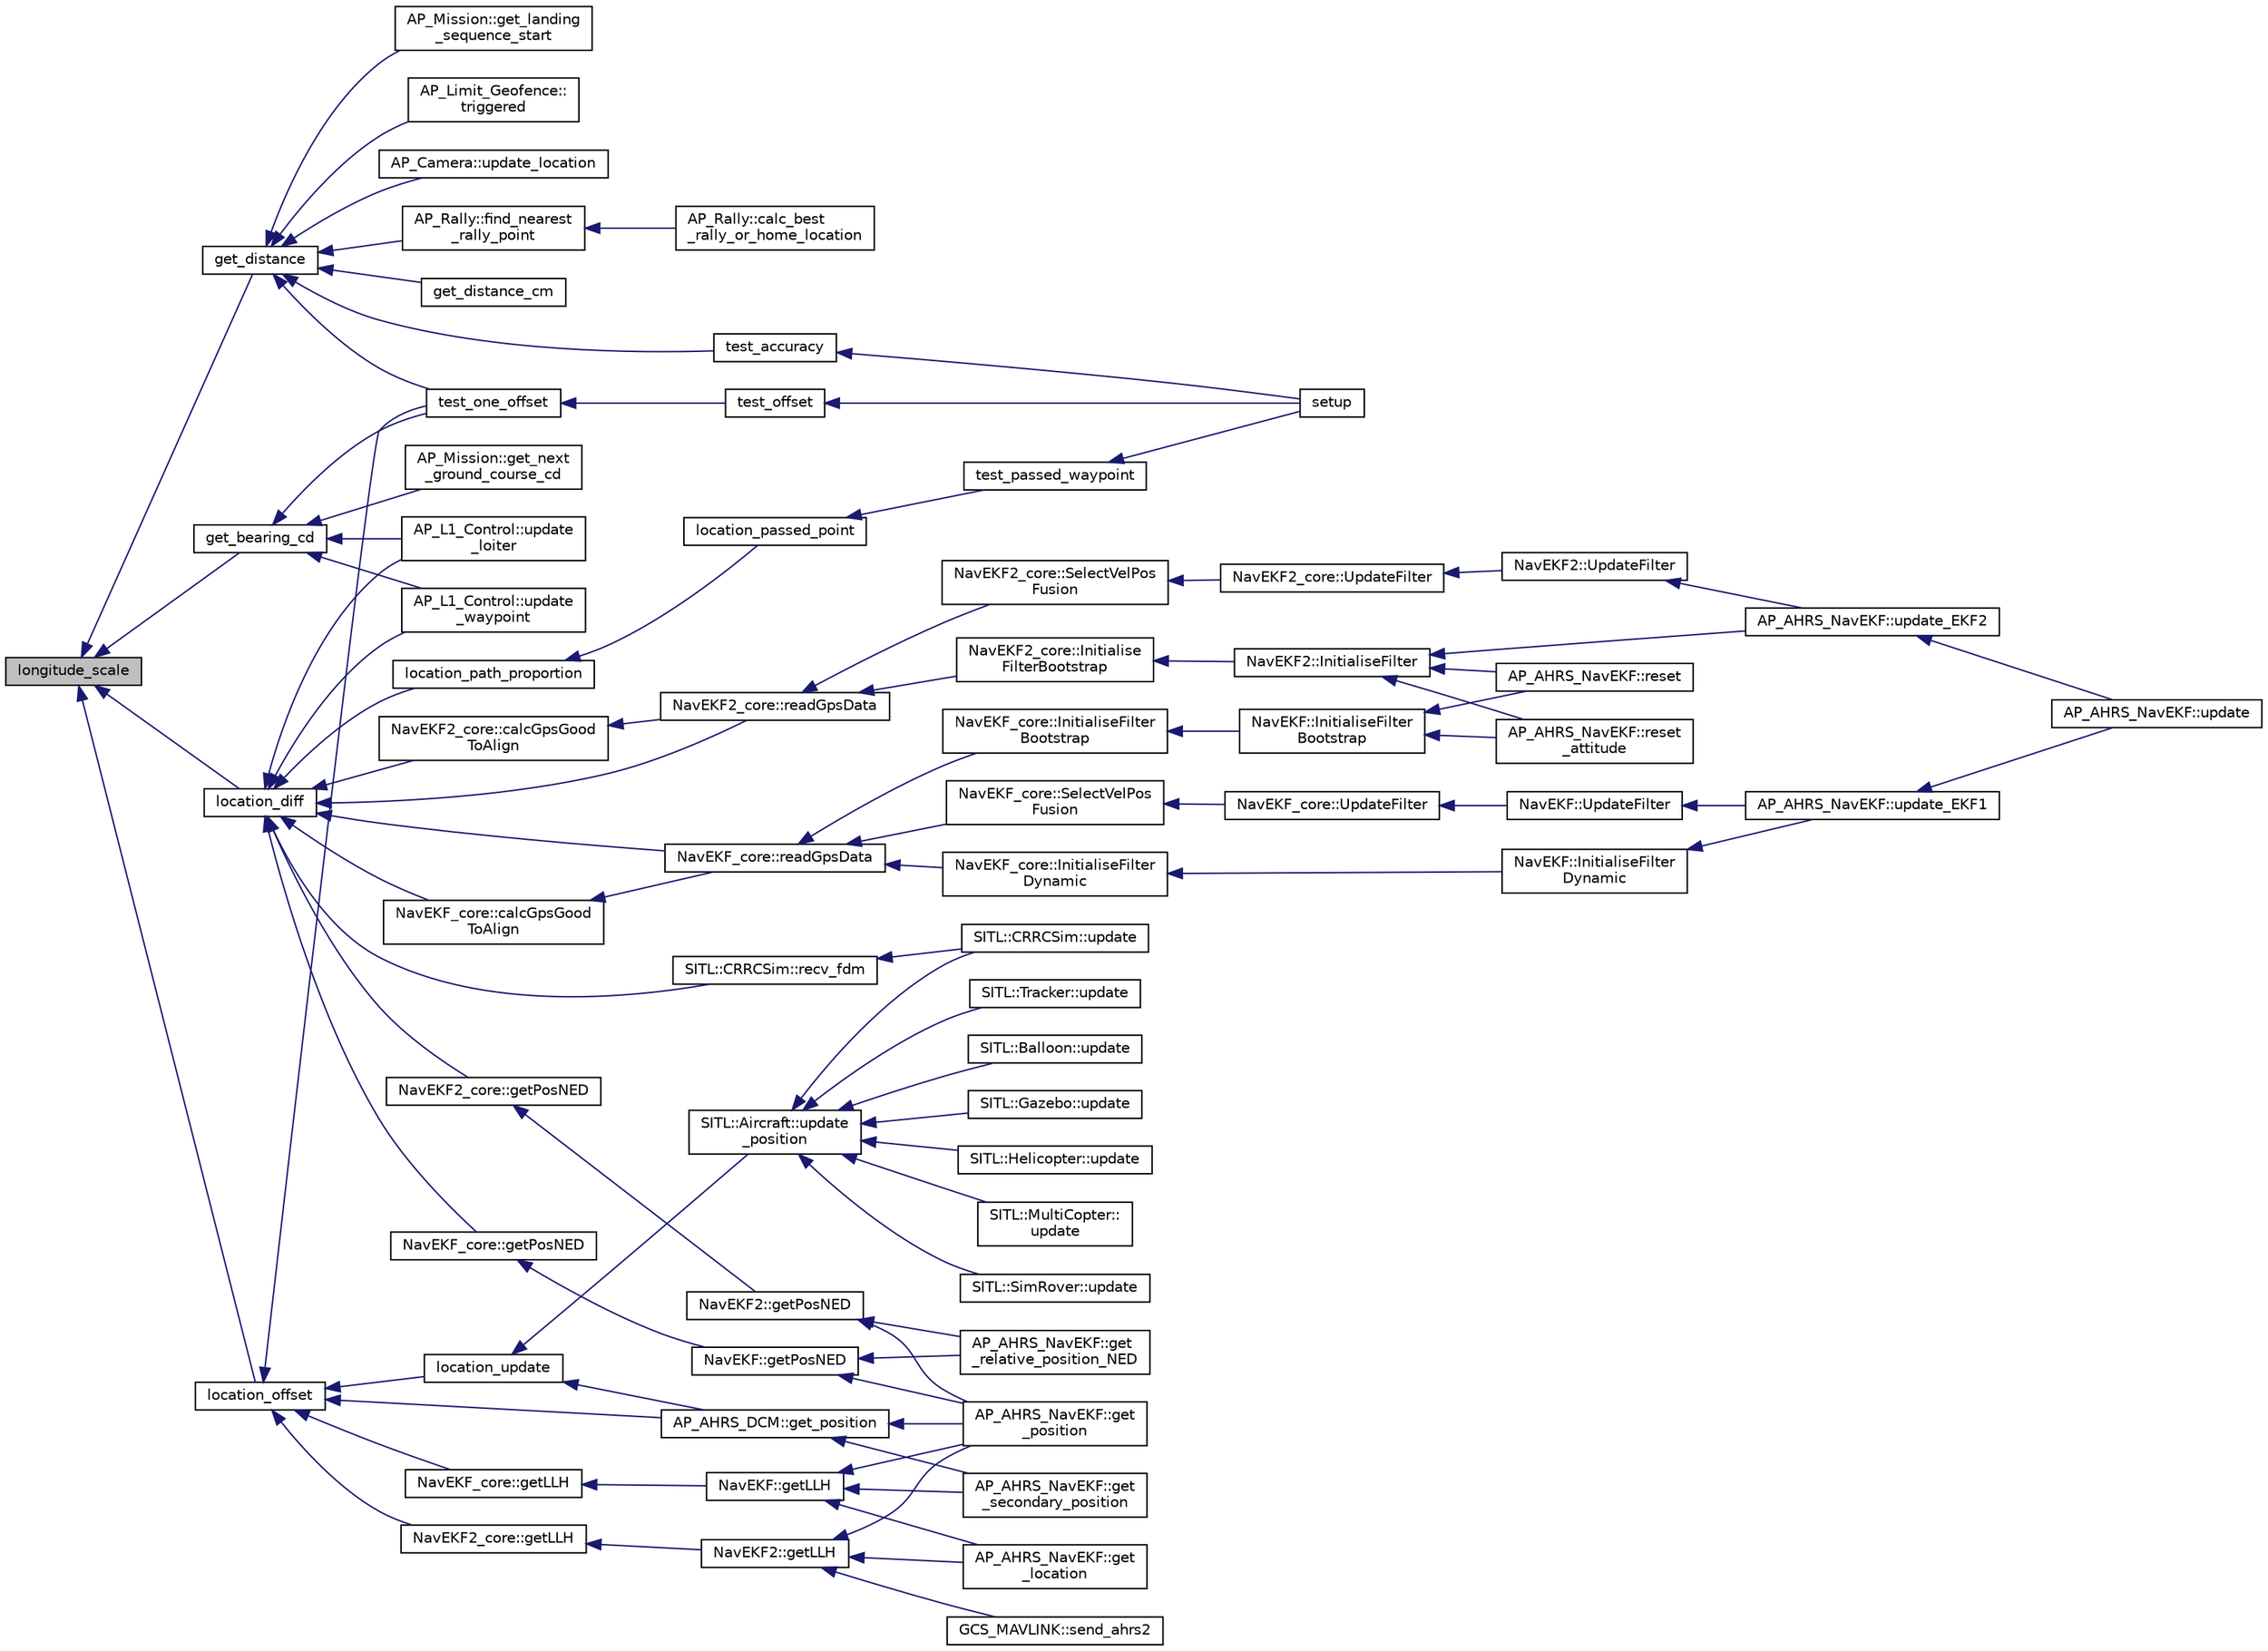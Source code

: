 digraph "longitude_scale"
{
 // INTERACTIVE_SVG=YES
  edge [fontname="Helvetica",fontsize="10",labelfontname="Helvetica",labelfontsize="10"];
  node [fontname="Helvetica",fontsize="10",shape=record];
  rankdir="LR";
  Node1 [label="longitude_scale",height=0.2,width=0.4,color="black", fillcolor="grey75", style="filled", fontcolor="black"];
  Node1 -> Node2 [dir="back",color="midnightblue",fontsize="10",style="solid",fontname="Helvetica"];
  Node2 [label="get_bearing_cd",height=0.2,width=0.4,color="black", fillcolor="white", style="filled",URL="$location_8cpp.html#a224e7b94333df3a15a18499026474ac9"];
  Node2 -> Node3 [dir="back",color="midnightblue",fontsize="10",style="solid",fontname="Helvetica"];
  Node3 [label="AP_Mission::get_next\l_ground_course_cd",height=0.2,width=0.4,color="black", fillcolor="white", style="filled",URL="$classAP__Mission.html#a338b12fad6aa74b9c8a34d65850f6b40"];
  Node2 -> Node4 [dir="back",color="midnightblue",fontsize="10",style="solid",fontname="Helvetica"];
  Node4 [label="test_one_offset",height=0.2,width=0.4,color="black", fillcolor="white", style="filled",URL="$examples_2location_2location_8cpp.html#af4c4a815e04b2917f9e189120d8b2ad1"];
  Node4 -> Node5 [dir="back",color="midnightblue",fontsize="10",style="solid",fontname="Helvetica"];
  Node5 [label="test_offset",height=0.2,width=0.4,color="black", fillcolor="white", style="filled",URL="$examples_2location_2location_8cpp.html#ac7efc0072d2ac5bca8b847032980a1dd"];
  Node5 -> Node6 [dir="back",color="midnightblue",fontsize="10",style="solid",fontname="Helvetica"];
  Node6 [label="setup",height=0.2,width=0.4,color="black", fillcolor="white", style="filled",URL="$examples_2location_2location_8cpp.html#a7dfd9b79bc5a37d7df40207afbc5431f"];
  Node2 -> Node7 [dir="back",color="midnightblue",fontsize="10",style="solid",fontname="Helvetica"];
  Node7 [label="AP_L1_Control::update\l_loiter",height=0.2,width=0.4,color="black", fillcolor="white", style="filled",URL="$classAP__L1__Control.html#acc0860ec530ec9c9bec50a5701bb709e"];
  Node2 -> Node8 [dir="back",color="midnightblue",fontsize="10",style="solid",fontname="Helvetica"];
  Node8 [label="AP_L1_Control::update\l_waypoint",height=0.2,width=0.4,color="black", fillcolor="white", style="filled",URL="$classAP__L1__Control.html#a9052f01ea019fb51432d3104cce0b6e8"];
  Node1 -> Node9 [dir="back",color="midnightblue",fontsize="10",style="solid",fontname="Helvetica"];
  Node9 [label="get_distance",height=0.2,width=0.4,color="black", fillcolor="white", style="filled",URL="$location_8cpp.html#aa825a788804b8dd4cf1e3cfb42960a8b"];
  Node9 -> Node10 [dir="back",color="midnightblue",fontsize="10",style="solid",fontname="Helvetica"];
  Node10 [label="AP_Rally::find_nearest\l_rally_point",height=0.2,width=0.4,color="black", fillcolor="white", style="filled",URL="$classAP__Rally.html#a0b93e6b6133860929bbd7b68be633fa3"];
  Node10 -> Node11 [dir="back",color="midnightblue",fontsize="10",style="solid",fontname="Helvetica"];
  Node11 [label="AP_Rally::calc_best\l_rally_or_home_location",height=0.2,width=0.4,color="black", fillcolor="white", style="filled",URL="$classAP__Rally.html#ae280e2921f301fa4cc3991bc85d91801"];
  Node9 -> Node12 [dir="back",color="midnightblue",fontsize="10",style="solid",fontname="Helvetica"];
  Node12 [label="get_distance_cm",height=0.2,width=0.4,color="black", fillcolor="white", style="filled",URL="$location_8cpp.html#ac4acf5d14c42d6255cd005460de4d1ad"];
  Node9 -> Node13 [dir="back",color="midnightblue",fontsize="10",style="solid",fontname="Helvetica"];
  Node13 [label="AP_Mission::get_landing\l_sequence_start",height=0.2,width=0.4,color="black", fillcolor="white", style="filled",URL="$classAP__Mission.html#af895b228640bdf29178d44e00897d10e"];
  Node9 -> Node14 [dir="back",color="midnightblue",fontsize="10",style="solid",fontname="Helvetica"];
  Node14 [label="test_accuracy",height=0.2,width=0.4,color="black", fillcolor="white", style="filled",URL="$examples_2location_2location_8cpp.html#a2cdcbcb30d47a7c6a9fde641d87a0b0f"];
  Node14 -> Node6 [dir="back",color="midnightblue",fontsize="10",style="solid",fontname="Helvetica"];
  Node9 -> Node4 [dir="back",color="midnightblue",fontsize="10",style="solid",fontname="Helvetica"];
  Node9 -> Node15 [dir="back",color="midnightblue",fontsize="10",style="solid",fontname="Helvetica"];
  Node15 [label="AP_Limit_Geofence::\ltriggered",height=0.2,width=0.4,color="black", fillcolor="white", style="filled",URL="$classAP__Limit__Geofence.html#afb1a696f2769594a81383413f8931016"];
  Node9 -> Node16 [dir="back",color="midnightblue",fontsize="10",style="solid",fontname="Helvetica"];
  Node16 [label="AP_Camera::update_location",height=0.2,width=0.4,color="black", fillcolor="white", style="filled",URL="$classAP__Camera.html#a12e960c264147ca7a73c21f16c7522c0"];
  Node1 -> Node17 [dir="back",color="midnightblue",fontsize="10",style="solid",fontname="Helvetica"];
  Node17 [label="location_diff",height=0.2,width=0.4,color="black", fillcolor="white", style="filled",URL="$location_8cpp.html#a527b26472ed6f2e0c141e109a0722a0a"];
  Node17 -> Node18 [dir="back",color="midnightblue",fontsize="10",style="solid",fontname="Helvetica"];
  Node18 [label="NavEKF_core::calcGpsGood\lToAlign",height=0.2,width=0.4,color="black", fillcolor="white", style="filled",URL="$classNavEKF__core.html#acab2d8eaf3c773c1ec8d27a79fd7f374"];
  Node18 -> Node19 [dir="back",color="midnightblue",fontsize="10",style="solid",fontname="Helvetica"];
  Node19 [label="NavEKF_core::readGpsData",height=0.2,width=0.4,color="black", fillcolor="white", style="filled",URL="$classNavEKF__core.html#a93e62bbf5bd5071291db0515975e8124"];
  Node19 -> Node20 [dir="back",color="midnightblue",fontsize="10",style="solid",fontname="Helvetica"];
  Node20 [label="NavEKF_core::InitialiseFilter\lDynamic",height=0.2,width=0.4,color="black", fillcolor="white", style="filled",URL="$classNavEKF__core.html#a88ff1e4a9bbafca3f735e3891b8fa2fa"];
  Node20 -> Node21 [dir="back",color="midnightblue",fontsize="10",style="solid",fontname="Helvetica"];
  Node21 [label="NavEKF::InitialiseFilter\lDynamic",height=0.2,width=0.4,color="black", fillcolor="white", style="filled",URL="$classNavEKF.html#a12500a621febd8f914f6e16db4c28759"];
  Node21 -> Node22 [dir="back",color="midnightblue",fontsize="10",style="solid",fontname="Helvetica"];
  Node22 [label="AP_AHRS_NavEKF::update_EKF1",height=0.2,width=0.4,color="black", fillcolor="white", style="filled",URL="$classAP__AHRS__NavEKF.html#aff7b2c4f3428a48ab5ed210e89df4f76"];
  Node22 -> Node23 [dir="back",color="midnightblue",fontsize="10",style="solid",fontname="Helvetica"];
  Node23 [label="AP_AHRS_NavEKF::update",height=0.2,width=0.4,color="black", fillcolor="white", style="filled",URL="$classAP__AHRS__NavEKF.html#a9d5f47f1bc0e3864bbc4c6c6e2ca8b1c"];
  Node19 -> Node24 [dir="back",color="midnightblue",fontsize="10",style="solid",fontname="Helvetica"];
  Node24 [label="NavEKF_core::InitialiseFilter\lBootstrap",height=0.2,width=0.4,color="black", fillcolor="white", style="filled",URL="$classNavEKF__core.html#ab5cf1fe4bc4140da298da0ca89f8e3ca"];
  Node24 -> Node25 [dir="back",color="midnightblue",fontsize="10",style="solid",fontname="Helvetica"];
  Node25 [label="NavEKF::InitialiseFilter\lBootstrap",height=0.2,width=0.4,color="black", fillcolor="white", style="filled",URL="$classNavEKF.html#a290932b02347c5247f036fbc3c7af9d8"];
  Node25 -> Node26 [dir="back",color="midnightblue",fontsize="10",style="solid",fontname="Helvetica"];
  Node26 [label="AP_AHRS_NavEKF::reset",height=0.2,width=0.4,color="black", fillcolor="white", style="filled",URL="$classAP__AHRS__NavEKF.html#abdb5e9bc0803f733ab1b0a423baad8d1"];
  Node25 -> Node27 [dir="back",color="midnightblue",fontsize="10",style="solid",fontname="Helvetica"];
  Node27 [label="AP_AHRS_NavEKF::reset\l_attitude",height=0.2,width=0.4,color="black", fillcolor="white", style="filled",URL="$classAP__AHRS__NavEKF.html#ae76a84b4b941df4d8a4304ff242d18a5"];
  Node19 -> Node28 [dir="back",color="midnightblue",fontsize="10",style="solid",fontname="Helvetica"];
  Node28 [label="NavEKF_core::SelectVelPos\lFusion",height=0.2,width=0.4,color="black", fillcolor="white", style="filled",URL="$classNavEKF__core.html#a20167ef21dc07706f5719ff38a2c60a5"];
  Node28 -> Node29 [dir="back",color="midnightblue",fontsize="10",style="solid",fontname="Helvetica"];
  Node29 [label="NavEKF_core::UpdateFilter",height=0.2,width=0.4,color="black", fillcolor="white", style="filled",URL="$classNavEKF__core.html#addb3791473c00d6f49b485ae3ce22f26"];
  Node29 -> Node30 [dir="back",color="midnightblue",fontsize="10",style="solid",fontname="Helvetica"];
  Node30 [label="NavEKF::UpdateFilter",height=0.2,width=0.4,color="black", fillcolor="white", style="filled",URL="$classNavEKF.html#a58d3c9694abab421e8eadd78e72ac67c"];
  Node30 -> Node22 [dir="back",color="midnightblue",fontsize="10",style="solid",fontname="Helvetica"];
  Node17 -> Node31 [dir="back",color="midnightblue",fontsize="10",style="solid",fontname="Helvetica"];
  Node31 [label="NavEKF2_core::calcGpsGood\lToAlign",height=0.2,width=0.4,color="black", fillcolor="white", style="filled",URL="$classNavEKF2__core.html#af17ad10645eedde6134e5988ed2b80b2"];
  Node31 -> Node32 [dir="back",color="midnightblue",fontsize="10",style="solid",fontname="Helvetica"];
  Node32 [label="NavEKF2_core::readGpsData",height=0.2,width=0.4,color="black", fillcolor="white", style="filled",URL="$classNavEKF2__core.html#ae325dba2deac733f1de41c5e7ee4f707"];
  Node32 -> Node33 [dir="back",color="midnightblue",fontsize="10",style="solid",fontname="Helvetica"];
  Node33 [label="NavEKF2_core::Initialise\lFilterBootstrap",height=0.2,width=0.4,color="black", fillcolor="white", style="filled",URL="$classNavEKF2__core.html#a4a06ae47c3edebdecd2b179a0567f00b"];
  Node33 -> Node34 [dir="back",color="midnightblue",fontsize="10",style="solid",fontname="Helvetica"];
  Node34 [label="NavEKF2::InitialiseFilter",height=0.2,width=0.4,color="black", fillcolor="white", style="filled",URL="$classNavEKF2.html#a9c447b8d84abf2dfc845ddbbbad46a2b"];
  Node34 -> Node35 [dir="back",color="midnightblue",fontsize="10",style="solid",fontname="Helvetica"];
  Node35 [label="AP_AHRS_NavEKF::update_EKF2",height=0.2,width=0.4,color="black", fillcolor="white", style="filled",URL="$classAP__AHRS__NavEKF.html#a0187c6d3d4348b002a204c05d3e94b07"];
  Node35 -> Node23 [dir="back",color="midnightblue",fontsize="10",style="solid",fontname="Helvetica"];
  Node34 -> Node26 [dir="back",color="midnightblue",fontsize="10",style="solid",fontname="Helvetica"];
  Node34 -> Node27 [dir="back",color="midnightblue",fontsize="10",style="solid",fontname="Helvetica"];
  Node32 -> Node36 [dir="back",color="midnightblue",fontsize="10",style="solid",fontname="Helvetica"];
  Node36 [label="NavEKF2_core::SelectVelPos\lFusion",height=0.2,width=0.4,color="black", fillcolor="white", style="filled",URL="$classNavEKF2__core.html#aff31047fa71772bca7ce574617ede0f6"];
  Node36 -> Node37 [dir="back",color="midnightblue",fontsize="10",style="solid",fontname="Helvetica"];
  Node37 [label="NavEKF2_core::UpdateFilter",height=0.2,width=0.4,color="black", fillcolor="white", style="filled",URL="$classNavEKF2__core.html#a5f5c815cbd5ebba30d731f89f87726c3"];
  Node37 -> Node38 [dir="back",color="midnightblue",fontsize="10",style="solid",fontname="Helvetica"];
  Node38 [label="NavEKF2::UpdateFilter",height=0.2,width=0.4,color="black", fillcolor="white", style="filled",URL="$classNavEKF2.html#a72815b1bbd9d7ceb0ff7ae52d14516df"];
  Node38 -> Node35 [dir="back",color="midnightblue",fontsize="10",style="solid",fontname="Helvetica"];
  Node17 -> Node39 [dir="back",color="midnightblue",fontsize="10",style="solid",fontname="Helvetica"];
  Node39 [label="NavEKF2_core::getPosNED",height=0.2,width=0.4,color="black", fillcolor="white", style="filled",URL="$classNavEKF2__core.html#a75c69eecb8e29eb0d7e4f82d162d558d"];
  Node39 -> Node40 [dir="back",color="midnightblue",fontsize="10",style="solid",fontname="Helvetica"];
  Node40 [label="NavEKF2::getPosNED",height=0.2,width=0.4,color="black", fillcolor="white", style="filled",URL="$classNavEKF2.html#aa63ef8fc437fe1cdf901b8a0cc56bf5e"];
  Node40 -> Node41 [dir="back",color="midnightblue",fontsize="10",style="solid",fontname="Helvetica"];
  Node41 [label="AP_AHRS_NavEKF::get\l_position",height=0.2,width=0.4,color="black", fillcolor="white", style="filled",URL="$classAP__AHRS__NavEKF.html#ab2bc37cda9f3338c1738cc21a533ab24"];
  Node40 -> Node42 [dir="back",color="midnightblue",fontsize="10",style="solid",fontname="Helvetica"];
  Node42 [label="AP_AHRS_NavEKF::get\l_relative_position_NED",height=0.2,width=0.4,color="black", fillcolor="white", style="filled",URL="$classAP__AHRS__NavEKF.html#ad21294a12f79979b9f434b26674cbde1"];
  Node17 -> Node43 [dir="back",color="midnightblue",fontsize="10",style="solid",fontname="Helvetica"];
  Node43 [label="NavEKF_core::getPosNED",height=0.2,width=0.4,color="black", fillcolor="white", style="filled",URL="$classNavEKF__core.html#a4806740bdd40117a9c78a58749e18130"];
  Node43 -> Node44 [dir="back",color="midnightblue",fontsize="10",style="solid",fontname="Helvetica"];
  Node44 [label="NavEKF::getPosNED",height=0.2,width=0.4,color="black", fillcolor="white", style="filled",URL="$classNavEKF.html#a90a1fa4f67a09d5af0a6d2a11580269f"];
  Node44 -> Node41 [dir="back",color="midnightblue",fontsize="10",style="solid",fontname="Helvetica"];
  Node44 -> Node42 [dir="back",color="midnightblue",fontsize="10",style="solid",fontname="Helvetica"];
  Node17 -> Node45 [dir="back",color="midnightblue",fontsize="10",style="solid",fontname="Helvetica"];
  Node45 [label="location_path_proportion",height=0.2,width=0.4,color="black", fillcolor="white", style="filled",URL="$location_8cpp.html#ab0ccbafe7e2809759eea8d45d23e4ba0"];
  Node45 -> Node46 [dir="back",color="midnightblue",fontsize="10",style="solid",fontname="Helvetica"];
  Node46 [label="location_passed_point",height=0.2,width=0.4,color="black", fillcolor="white", style="filled",URL="$location_8cpp.html#ab6cd880d070717b4c3cc7a7278768e72"];
  Node46 -> Node47 [dir="back",color="midnightblue",fontsize="10",style="solid",fontname="Helvetica"];
  Node47 [label="test_passed_waypoint",height=0.2,width=0.4,color="black", fillcolor="white", style="filled",URL="$examples_2location_2location_8cpp.html#aff2387ea872bdd079c8de9005c934319"];
  Node47 -> Node6 [dir="back",color="midnightblue",fontsize="10",style="solid",fontname="Helvetica"];
  Node17 -> Node19 [dir="back",color="midnightblue",fontsize="10",style="solid",fontname="Helvetica"];
  Node17 -> Node32 [dir="back",color="midnightblue",fontsize="10",style="solid",fontname="Helvetica"];
  Node17 -> Node48 [dir="back",color="midnightblue",fontsize="10",style="solid",fontname="Helvetica"];
  Node48 [label="SITL::CRRCSim::recv_fdm",height=0.2,width=0.4,color="black", fillcolor="white", style="filled",URL="$classSITL_1_1CRRCSim.html#a710d8276d948bfc5b82c8b57f406b65e"];
  Node48 -> Node49 [dir="back",color="midnightblue",fontsize="10",style="solid",fontname="Helvetica"];
  Node49 [label="SITL::CRRCSim::update",height=0.2,width=0.4,color="black", fillcolor="white", style="filled",URL="$classSITL_1_1CRRCSim.html#ada236d396837feb2c5efe885ea504f87"];
  Node17 -> Node7 [dir="back",color="midnightblue",fontsize="10",style="solid",fontname="Helvetica"];
  Node17 -> Node8 [dir="back",color="midnightblue",fontsize="10",style="solid",fontname="Helvetica"];
  Node1 -> Node50 [dir="back",color="midnightblue",fontsize="10",style="solid",fontname="Helvetica"];
  Node50 [label="location_offset",height=0.2,width=0.4,color="black", fillcolor="white", style="filled",URL="$location_8cpp.html#a717b438a67f0b41665feec9009ba1bd4"];
  Node50 -> Node51 [dir="back",color="midnightblue",fontsize="10",style="solid",fontname="Helvetica"];
  Node51 [label="AP_AHRS_DCM::get_position",height=0.2,width=0.4,color="black", fillcolor="white", style="filled",URL="$classAP__AHRS__DCM.html#ac8f908b8d8551b3201a104d03a5c31b7"];
  Node51 -> Node41 [dir="back",color="midnightblue",fontsize="10",style="solid",fontname="Helvetica"];
  Node51 -> Node52 [dir="back",color="midnightblue",fontsize="10",style="solid",fontname="Helvetica"];
  Node52 [label="AP_AHRS_NavEKF::get\l_secondary_position",height=0.2,width=0.4,color="black", fillcolor="white", style="filled",URL="$classAP__AHRS__NavEKF.html#a044e8a655c79b6b957047387b6fc0bbb"];
  Node50 -> Node53 [dir="back",color="midnightblue",fontsize="10",style="solid",fontname="Helvetica"];
  Node53 [label="NavEKF2_core::getLLH",height=0.2,width=0.4,color="black", fillcolor="white", style="filled",URL="$classNavEKF2__core.html#a4f494dec9c2f8273a769e664b9f50e86"];
  Node53 -> Node54 [dir="back",color="midnightblue",fontsize="10",style="solid",fontname="Helvetica"];
  Node54 [label="NavEKF2::getLLH",height=0.2,width=0.4,color="black", fillcolor="white", style="filled",URL="$classNavEKF2.html#a6d98fc3527f044a364e0387fb79609f5"];
  Node54 -> Node41 [dir="back",color="midnightblue",fontsize="10",style="solid",fontname="Helvetica"];
  Node54 -> Node55 [dir="back",color="midnightblue",fontsize="10",style="solid",fontname="Helvetica"];
  Node55 [label="AP_AHRS_NavEKF::get\l_location",height=0.2,width=0.4,color="black", fillcolor="white", style="filled",URL="$classAP__AHRS__NavEKF.html#a150ada6f732ef9a5ad2327047079511c"];
  Node54 -> Node56 [dir="back",color="midnightblue",fontsize="10",style="solid",fontname="Helvetica"];
  Node56 [label="GCS_MAVLINK::send_ahrs2",height=0.2,width=0.4,color="black", fillcolor="white", style="filled",URL="$classGCS__MAVLINK.html#a558ba3447048b78cb9dde460053e2741"];
  Node50 -> Node57 [dir="back",color="midnightblue",fontsize="10",style="solid",fontname="Helvetica"];
  Node57 [label="NavEKF_core::getLLH",height=0.2,width=0.4,color="black", fillcolor="white", style="filled",URL="$classNavEKF__core.html#aad766a224fb0ee2f400a70c716abe57b"];
  Node57 -> Node58 [dir="back",color="midnightblue",fontsize="10",style="solid",fontname="Helvetica"];
  Node58 [label="NavEKF::getLLH",height=0.2,width=0.4,color="black", fillcolor="white", style="filled",URL="$classNavEKF.html#adc74369bdb7425b717f68eec54aa123f"];
  Node58 -> Node41 [dir="back",color="midnightblue",fontsize="10",style="solid",fontname="Helvetica"];
  Node58 -> Node52 [dir="back",color="midnightblue",fontsize="10",style="solid",fontname="Helvetica"];
  Node58 -> Node55 [dir="back",color="midnightblue",fontsize="10",style="solid",fontname="Helvetica"];
  Node50 -> Node59 [dir="back",color="midnightblue",fontsize="10",style="solid",fontname="Helvetica"];
  Node59 [label="location_update",height=0.2,width=0.4,color="black", fillcolor="white", style="filled",URL="$location_8cpp.html#ab0e06d28afb9d14043e1938af277396c"];
  Node59 -> Node51 [dir="back",color="midnightblue",fontsize="10",style="solid",fontname="Helvetica"];
  Node59 -> Node60 [dir="back",color="midnightblue",fontsize="10",style="solid",fontname="Helvetica"];
  Node60 [label="SITL::Aircraft::update\l_position",height=0.2,width=0.4,color="black", fillcolor="white", style="filled",URL="$classSITL_1_1Aircraft.html#a4a72b2c0617cf55b24b062daaae685b9"];
  Node60 -> Node61 [dir="back",color="midnightblue",fontsize="10",style="solid",fontname="Helvetica"];
  Node61 [label="SITL::Balloon::update",height=0.2,width=0.4,color="black", fillcolor="white", style="filled",URL="$classSITL_1_1Balloon.html#a34f5716a3c9ba0805d89dc36656ae90c"];
  Node60 -> Node49 [dir="back",color="midnightblue",fontsize="10",style="solid",fontname="Helvetica"];
  Node60 -> Node62 [dir="back",color="midnightblue",fontsize="10",style="solid",fontname="Helvetica"];
  Node62 [label="SITL::Gazebo::update",height=0.2,width=0.4,color="black", fillcolor="white", style="filled",URL="$classSITL_1_1Gazebo.html#a120a541070549b98ba4740c91abf97a7"];
  Node60 -> Node63 [dir="back",color="midnightblue",fontsize="10",style="solid",fontname="Helvetica"];
  Node63 [label="SITL::Helicopter::update",height=0.2,width=0.4,color="black", fillcolor="white", style="filled",URL="$classSITL_1_1Helicopter.html#a0e8602ead0fe804552ab7ade9a1b171e"];
  Node60 -> Node64 [dir="back",color="midnightblue",fontsize="10",style="solid",fontname="Helvetica"];
  Node64 [label="SITL::MultiCopter::\lupdate",height=0.2,width=0.4,color="black", fillcolor="white", style="filled",URL="$classSITL_1_1MultiCopter.html#a1c12d5064cc2851e9861353e694805bc"];
  Node60 -> Node65 [dir="back",color="midnightblue",fontsize="10",style="solid",fontname="Helvetica"];
  Node65 [label="SITL::SimRover::update",height=0.2,width=0.4,color="black", fillcolor="white", style="filled",URL="$classSITL_1_1SimRover.html#a0692a116e9c7cff78adb0b08b0d571b2"];
  Node60 -> Node66 [dir="back",color="midnightblue",fontsize="10",style="solid",fontname="Helvetica"];
  Node66 [label="SITL::Tracker::update",height=0.2,width=0.4,color="black", fillcolor="white", style="filled",URL="$classSITL_1_1Tracker.html#aa2d26c0841ead98b60a9291eb4d74b71"];
  Node50 -> Node4 [dir="back",color="midnightblue",fontsize="10",style="solid",fontname="Helvetica"];
}
